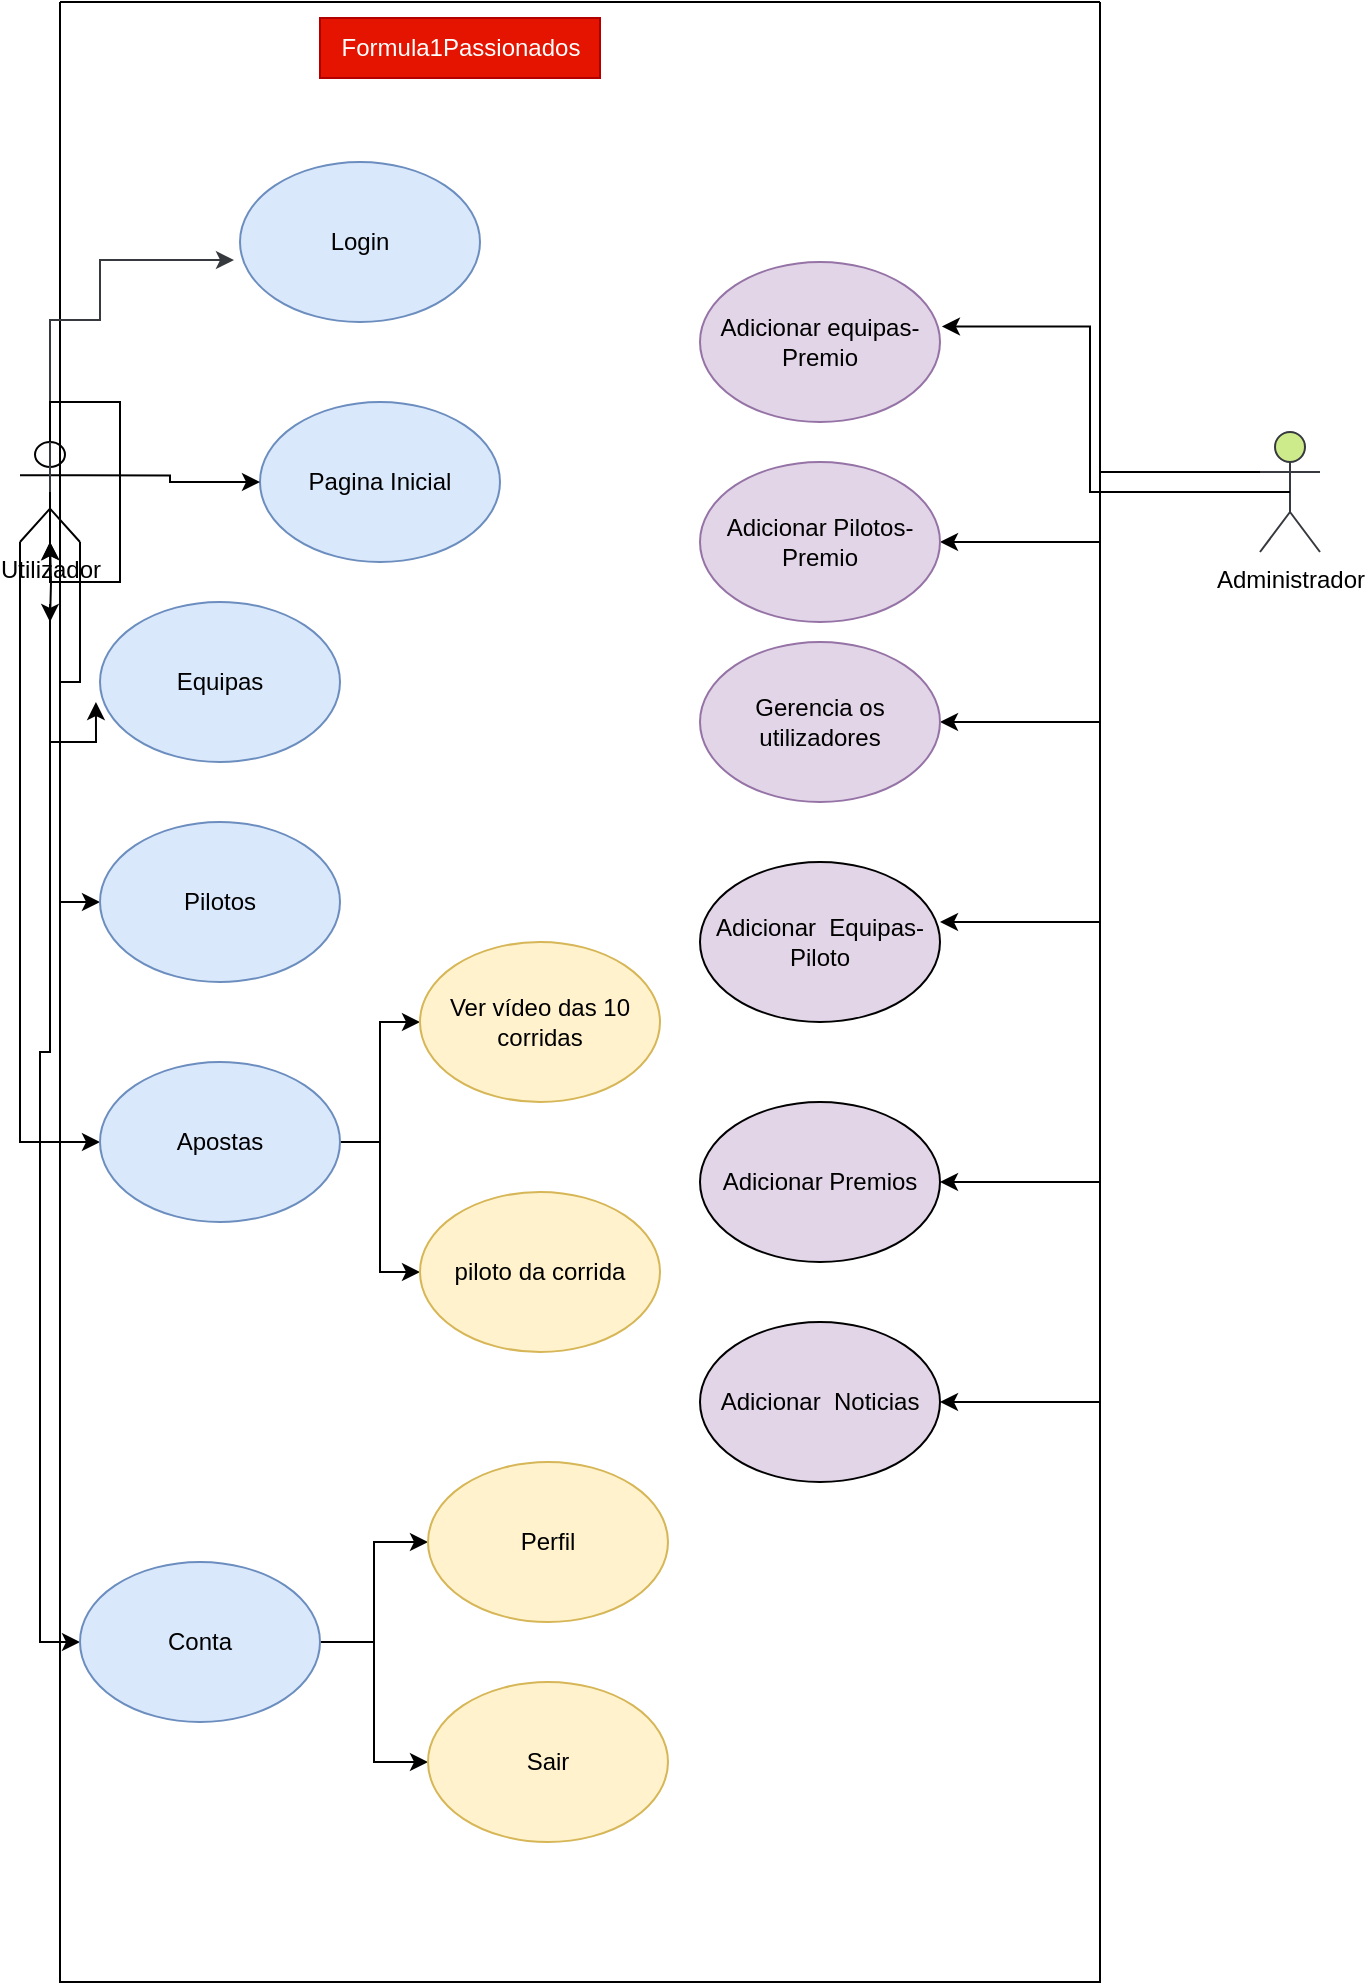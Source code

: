 <mxfile version="22.1.16" type="device">
  <diagram name="Página-1" id="FnIPbZbpuK1aj-cGiWum">
    <mxGraphModel dx="1462" dy="576" grid="1" gridSize="10" guides="1" tooltips="1" connect="1" arrows="1" fold="1" page="1" pageScale="1" pageWidth="827" pageHeight="1169" math="0" shadow="0">
      <root>
        <mxCell id="0" />
        <mxCell id="1" parent="0" />
        <mxCell id="qq2iiKylXy4GbTJGjwxg-13" style="edgeStyle=orthogonalEdgeStyle;rounded=0;orthogonalLoop=1;jettySize=auto;html=1;exitX=1;exitY=1;exitDx=0;exitDy=0;exitPerimeter=0;entryX=0;entryY=0.5;entryDx=0;entryDy=0;" parent="1" source="qq2iiKylXy4GbTJGjwxg-1" target="qq2iiKylXy4GbTJGjwxg-12" edge="1">
          <mxGeometry relative="1" as="geometry">
            <mxPoint x="220" y="410" as="targetPoint" />
          </mxGeometry>
        </mxCell>
        <mxCell id="qq2iiKylXy4GbTJGjwxg-16" style="edgeStyle=orthogonalEdgeStyle;rounded=0;orthogonalLoop=1;jettySize=auto;html=1;exitX=0;exitY=1;exitDx=0;exitDy=0;exitPerimeter=0;entryX=0;entryY=0.5;entryDx=0;entryDy=0;" parent="1" source="qq2iiKylXy4GbTJGjwxg-1" target="qq2iiKylXy4GbTJGjwxg-15" edge="1">
          <mxGeometry relative="1" as="geometry" />
        </mxCell>
        <mxCell id="qq2iiKylXy4GbTJGjwxg-29" style="edgeStyle=orthogonalEdgeStyle;rounded=0;orthogonalLoop=1;jettySize=auto;html=1;exitX=0.5;exitY=0.5;exitDx=0;exitDy=0;exitPerimeter=0;entryX=0;entryY=0.5;entryDx=0;entryDy=0;" parent="1" source="qq2iiKylXy4GbTJGjwxg-1" target="qq2iiKylXy4GbTJGjwxg-21" edge="1">
          <mxGeometry relative="1" as="geometry" />
        </mxCell>
        <mxCell id="XNWPFkPOzoW7NmKH2UKV-8" value="" style="edgeStyle=orthogonalEdgeStyle;rounded=0;orthogonalLoop=1;jettySize=auto;html=1;" parent="1" source="qq2iiKylXy4GbTJGjwxg-1" edge="1">
          <mxGeometry relative="1" as="geometry">
            <mxPoint x="165" y="310" as="targetPoint" />
          </mxGeometry>
        </mxCell>
        <mxCell id="qq2iiKylXy4GbTJGjwxg-1" value="Utilizador&lt;br&gt;" style="shape=umlActor;verticalLabelPosition=bottom;verticalAlign=top;html=1;outlineConnect=0;" parent="1" vertex="1">
          <mxGeometry x="150" y="220" width="30" height="50" as="geometry" />
        </mxCell>
        <mxCell id="XNWPFkPOzoW7NmKH2UKV-10" style="edgeStyle=orthogonalEdgeStyle;rounded=0;orthogonalLoop=1;jettySize=auto;html=1;exitX=0.5;exitY=0.5;exitDx=0;exitDy=0;exitPerimeter=0;entryX=1;entryY=0.5;entryDx=0;entryDy=0;" parent="1" source="qq2iiKylXy4GbTJGjwxg-2" target="XNWPFkPOzoW7NmKH2UKV-9" edge="1">
          <mxGeometry relative="1" as="geometry" />
        </mxCell>
        <mxCell id="bmfIHHIlSLQ5ksauXujE-3" style="edgeStyle=orthogonalEdgeStyle;rounded=0;orthogonalLoop=1;jettySize=auto;html=1;exitX=0;exitY=0.333;exitDx=0;exitDy=0;exitPerimeter=0;entryX=1;entryY=0.5;entryDx=0;entryDy=0;" edge="1" parent="1" source="qq2iiKylXy4GbTJGjwxg-2" target="XNWPFkPOzoW7NmKH2UKV-11">
          <mxGeometry relative="1" as="geometry" />
        </mxCell>
        <mxCell id="bmfIHHIlSLQ5ksauXujE-9" style="edgeStyle=orthogonalEdgeStyle;rounded=0;orthogonalLoop=1;jettySize=auto;html=1;exitX=0;exitY=0.333;exitDx=0;exitDy=0;exitPerimeter=0;entryX=1;entryY=0.5;entryDx=0;entryDy=0;" edge="1" parent="1" source="qq2iiKylXy4GbTJGjwxg-2" target="bmfIHHIlSLQ5ksauXujE-5">
          <mxGeometry relative="1" as="geometry" />
        </mxCell>
        <mxCell id="bmfIHHIlSLQ5ksauXujE-10" style="edgeStyle=orthogonalEdgeStyle;rounded=0;orthogonalLoop=1;jettySize=auto;html=1;exitX=0;exitY=0.333;exitDx=0;exitDy=0;exitPerimeter=0;entryX=1;entryY=0.5;entryDx=0;entryDy=0;" edge="1" parent="1" source="qq2iiKylXy4GbTJGjwxg-2" target="bmfIHHIlSLQ5ksauXujE-6">
          <mxGeometry relative="1" as="geometry" />
        </mxCell>
        <mxCell id="qq2iiKylXy4GbTJGjwxg-2" value="Administrador&lt;br&gt;" style="shape=umlActor;verticalLabelPosition=bottom;verticalAlign=top;html=1;outlineConnect=0;fillColor=#cdeb8b;strokeColor=#36393d;" parent="1" vertex="1">
          <mxGeometry x="770" y="215" width="30" height="60" as="geometry" />
        </mxCell>
        <mxCell id="qq2iiKylXy4GbTJGjwxg-4" value="" style="swimlane;startSize=0;" parent="1" vertex="1">
          <mxGeometry x="170" width="520" height="990" as="geometry">
            <mxRectangle x="240" y="30" width="50" height="40" as="alternateBounds" />
          </mxGeometry>
        </mxCell>
        <mxCell id="qq2iiKylXy4GbTJGjwxg-5" value="Formula1Passionados" style="text;html=1;align=center;verticalAlign=middle;resizable=0;points=[];autosize=1;strokeColor=#B20000;fillColor=#e51400;fontColor=#ffffff;" parent="qq2iiKylXy4GbTJGjwxg-4" vertex="1">
          <mxGeometry x="130" y="8" width="140" height="30" as="geometry" />
        </mxCell>
        <mxCell id="qq2iiKylXy4GbTJGjwxg-6" value="Login" style="ellipse;whiteSpace=wrap;html=1;fillColor=#dae8fc;strokeColor=#6c8ebf;" parent="qq2iiKylXy4GbTJGjwxg-4" vertex="1">
          <mxGeometry x="90" y="80" width="120" height="80" as="geometry" />
        </mxCell>
        <mxCell id="qq2iiKylXy4GbTJGjwxg-8" value="Pagina Inicial" style="ellipse;whiteSpace=wrap;html=1;fillColor=#dae8fc;strokeColor=#6c8ebf;" parent="qq2iiKylXy4GbTJGjwxg-4" vertex="1">
          <mxGeometry x="100" y="200" width="120" height="80" as="geometry" />
        </mxCell>
        <mxCell id="qq2iiKylXy4GbTJGjwxg-10" value="Equipas" style="ellipse;whiteSpace=wrap;html=1;fillColor=#dae8fc;strokeColor=#6c8ebf;" parent="qq2iiKylXy4GbTJGjwxg-4" vertex="1">
          <mxGeometry x="20" y="300" width="120" height="80" as="geometry" />
        </mxCell>
        <mxCell id="qq2iiKylXy4GbTJGjwxg-12" value="Pilotos" style="ellipse;whiteSpace=wrap;html=1;fillColor=#dae8fc;strokeColor=#6c8ebf;" parent="qq2iiKylXy4GbTJGjwxg-4" vertex="1">
          <mxGeometry x="20" y="410" width="120" height="80" as="geometry" />
        </mxCell>
        <mxCell id="qq2iiKylXy4GbTJGjwxg-19" style="edgeStyle=orthogonalEdgeStyle;rounded=0;orthogonalLoop=1;jettySize=auto;html=1;exitX=1;exitY=0.5;exitDx=0;exitDy=0;entryX=0;entryY=0.5;entryDx=0;entryDy=0;jumpStyle=gap;" parent="qq2iiKylXy4GbTJGjwxg-4" source="qq2iiKylXy4GbTJGjwxg-15" target="qq2iiKylXy4GbTJGjwxg-17" edge="1">
          <mxGeometry relative="1" as="geometry" />
        </mxCell>
        <mxCell id="qq2iiKylXy4GbTJGjwxg-20" style="edgeStyle=orthogonalEdgeStyle;rounded=0;orthogonalLoop=1;jettySize=auto;html=1;exitX=1;exitY=0.5;exitDx=0;exitDy=0;entryX=0;entryY=0.5;entryDx=0;entryDy=0;" parent="qq2iiKylXy4GbTJGjwxg-4" source="qq2iiKylXy4GbTJGjwxg-15" target="qq2iiKylXy4GbTJGjwxg-18" edge="1">
          <mxGeometry relative="1" as="geometry" />
        </mxCell>
        <mxCell id="qq2iiKylXy4GbTJGjwxg-15" value="Apostas" style="ellipse;whiteSpace=wrap;html=1;fillColor=#dae8fc;strokeColor=#6c8ebf;" parent="qq2iiKylXy4GbTJGjwxg-4" vertex="1">
          <mxGeometry x="20" y="530" width="120" height="80" as="geometry" />
        </mxCell>
        <mxCell id="qq2iiKylXy4GbTJGjwxg-17" value="Ver vídeo das 10 corridas" style="ellipse;whiteSpace=wrap;html=1;fillColor=#fff2cc;strokeColor=#d6b656;" parent="qq2iiKylXy4GbTJGjwxg-4" vertex="1">
          <mxGeometry x="180" y="470" width="120" height="80" as="geometry" />
        </mxCell>
        <mxCell id="qq2iiKylXy4GbTJGjwxg-18" value="piloto da corrida" style="ellipse;whiteSpace=wrap;html=1;fillColor=#fff2cc;strokeColor=#d6b656;" parent="qq2iiKylXy4GbTJGjwxg-4" vertex="1">
          <mxGeometry x="180" y="595" width="120" height="80" as="geometry" />
        </mxCell>
        <mxCell id="qq2iiKylXy4GbTJGjwxg-23" value="" style="edgeStyle=orthogonalEdgeStyle;rounded=0;orthogonalLoop=1;jettySize=auto;html=1;" parent="qq2iiKylXy4GbTJGjwxg-4" source="qq2iiKylXy4GbTJGjwxg-21" target="qq2iiKylXy4GbTJGjwxg-22" edge="1">
          <mxGeometry relative="1" as="geometry" />
        </mxCell>
        <mxCell id="qq2iiKylXy4GbTJGjwxg-28" style="edgeStyle=orthogonalEdgeStyle;rounded=0;orthogonalLoop=1;jettySize=auto;html=1;exitX=1;exitY=0.5;exitDx=0;exitDy=0;entryX=0;entryY=0.5;entryDx=0;entryDy=0;" parent="qq2iiKylXy4GbTJGjwxg-4" source="qq2iiKylXy4GbTJGjwxg-21" target="qq2iiKylXy4GbTJGjwxg-27" edge="1">
          <mxGeometry relative="1" as="geometry" />
        </mxCell>
        <mxCell id="qq2iiKylXy4GbTJGjwxg-21" value="Conta" style="ellipse;whiteSpace=wrap;html=1;fillColor=#dae8fc;strokeColor=#6c8ebf;" parent="qq2iiKylXy4GbTJGjwxg-4" vertex="1">
          <mxGeometry x="10" y="780" width="120" height="80" as="geometry" />
        </mxCell>
        <mxCell id="qq2iiKylXy4GbTJGjwxg-22" value="Perfil" style="ellipse;whiteSpace=wrap;html=1;fillColor=#fff2cc;strokeColor=#d6b656;" parent="qq2iiKylXy4GbTJGjwxg-4" vertex="1">
          <mxGeometry x="184" y="730" width="120" height="80" as="geometry" />
        </mxCell>
        <mxCell id="qq2iiKylXy4GbTJGjwxg-27" value="Sair" style="ellipse;whiteSpace=wrap;html=1;fillColor=#fff2cc;strokeColor=#d6b656;" parent="qq2iiKylXy4GbTJGjwxg-4" vertex="1">
          <mxGeometry x="184" y="840" width="120" height="80" as="geometry" />
        </mxCell>
        <mxCell id="qq2iiKylXy4GbTJGjwxg-30" value="Adicionar equipas-Premio" style="ellipse;whiteSpace=wrap;html=1;fillColor=#e1d5e7;strokeColor=#9673a6;" parent="qq2iiKylXy4GbTJGjwxg-4" vertex="1">
          <mxGeometry x="320" y="130" width="120" height="80" as="geometry" />
        </mxCell>
        <mxCell id="XNWPFkPOzoW7NmKH2UKV-9" value="Adicionar Pilotos-Premio" style="ellipse;whiteSpace=wrap;html=1;fillColor=#e1d5e7;strokeColor=#9673a6;" parent="qq2iiKylXy4GbTJGjwxg-4" vertex="1">
          <mxGeometry x="320" y="230" width="120" height="80" as="geometry" />
        </mxCell>
        <mxCell id="XNWPFkPOzoW7NmKH2UKV-11" value="Gerencia os utilizadores" style="ellipse;whiteSpace=wrap;html=1;fillColor=#e1d5e7;strokeColor=#9673a6;" parent="qq2iiKylXy4GbTJGjwxg-4" vertex="1">
          <mxGeometry x="320" y="320" width="120" height="80" as="geometry" />
        </mxCell>
        <mxCell id="bmfIHHIlSLQ5ksauXujE-4" value="Adicionar&amp;nbsp; Equipas-Piloto" style="ellipse;whiteSpace=wrap;html=1;fillColor=#E1D5E7;" vertex="1" parent="qq2iiKylXy4GbTJGjwxg-4">
          <mxGeometry x="320" y="430" width="120" height="80" as="geometry" />
        </mxCell>
        <mxCell id="bmfIHHIlSLQ5ksauXujE-5" value="Adicionar Premios" style="ellipse;whiteSpace=wrap;html=1;fillColor=#E1D5E7;" vertex="1" parent="qq2iiKylXy4GbTJGjwxg-4">
          <mxGeometry x="320" y="550" width="120" height="80" as="geometry" />
        </mxCell>
        <mxCell id="bmfIHHIlSLQ5ksauXujE-6" value="Adicionar&amp;nbsp; Noticias" style="ellipse;whiteSpace=wrap;html=1;fillColor=#E1D5E7;" vertex="1" parent="qq2iiKylXy4GbTJGjwxg-4">
          <mxGeometry x="320" y="660" width="120" height="80" as="geometry" />
        </mxCell>
        <mxCell id="qq2iiKylXy4GbTJGjwxg-7" style="edgeStyle=orthogonalEdgeStyle;rounded=0;orthogonalLoop=1;jettySize=auto;html=1;exitX=0.5;exitY=0.5;exitDx=0;exitDy=0;exitPerimeter=0;entryX=-0.025;entryY=0.613;entryDx=0;entryDy=0;entryPerimeter=0;fillColor=#ffff88;strokeColor=#36393d;" parent="1" source="qq2iiKylXy4GbTJGjwxg-1" target="qq2iiKylXy4GbTJGjwxg-6" edge="1">
          <mxGeometry relative="1" as="geometry">
            <Array as="points">
              <mxPoint x="165" y="159" />
              <mxPoint x="190" y="159" />
              <mxPoint x="190" y="129" />
            </Array>
          </mxGeometry>
        </mxCell>
        <mxCell id="qq2iiKylXy4GbTJGjwxg-9" style="edgeStyle=orthogonalEdgeStyle;rounded=0;orthogonalLoop=1;jettySize=auto;html=1;exitX=1;exitY=0.333;exitDx=0;exitDy=0;exitPerimeter=0;entryX=0;entryY=0.5;entryDx=0;entryDy=0;" parent="1" source="qq2iiKylXy4GbTJGjwxg-1" target="qq2iiKylXy4GbTJGjwxg-8" edge="1">
          <mxGeometry relative="1" as="geometry">
            <mxPoint x="260" y="270" as="targetPoint" />
          </mxGeometry>
        </mxCell>
        <mxCell id="qq2iiKylXy4GbTJGjwxg-11" style="edgeStyle=orthogonalEdgeStyle;rounded=0;orthogonalLoop=1;jettySize=auto;html=1;entryX=-0.017;entryY=0.625;entryDx=0;entryDy=0;entryPerimeter=0;" parent="1" target="qq2iiKylXy4GbTJGjwxg-10" edge="1">
          <mxGeometry relative="1" as="geometry">
            <Array as="points">
              <mxPoint x="165" y="370" />
            </Array>
            <mxPoint x="165" y="260" as="sourcePoint" />
          </mxGeometry>
        </mxCell>
        <mxCell id="XNWPFkPOzoW7NmKH2UKV-1" value="&amp;nbsp;" style="edgeLabel;html=1;align=center;verticalAlign=middle;resizable=0;points=[];" parent="qq2iiKylXy4GbTJGjwxg-11" vertex="1" connectable="0">
          <mxGeometry x="-0.557" y="-1" relative="1" as="geometry">
            <mxPoint as="offset" />
          </mxGeometry>
        </mxCell>
        <mxCell id="XNWPFkPOzoW7NmKH2UKV-5" value="" style="edgeStyle=orthogonalEdgeStyle;rounded=0;orthogonalLoop=1;jettySize=auto;html=1;" parent="1" target="qq2iiKylXy4GbTJGjwxg-1" edge="1">
          <mxGeometry relative="1" as="geometry">
            <mxPoint x="165" y="310" as="sourcePoint" />
          </mxGeometry>
        </mxCell>
        <mxCell id="XNWPFkPOzoW7NmKH2UKV-7" style="edgeStyle=orthogonalEdgeStyle;rounded=0;orthogonalLoop=1;jettySize=auto;html=1;exitX=0.5;exitY=0;exitDx=0;exitDy=0;exitPerimeter=0;" parent="1" source="qq2iiKylXy4GbTJGjwxg-1" target="qq2iiKylXy4GbTJGjwxg-1" edge="1">
          <mxGeometry relative="1" as="geometry" />
        </mxCell>
        <mxCell id="bmfIHHIlSLQ5ksauXujE-7" style="edgeStyle=orthogonalEdgeStyle;rounded=0;orthogonalLoop=1;jettySize=auto;html=1;exitX=0;exitY=0.333;exitDx=0;exitDy=0;exitPerimeter=0;entryX=1;entryY=0.375;entryDx=0;entryDy=0;entryPerimeter=0;" edge="1" parent="1" source="qq2iiKylXy4GbTJGjwxg-2" target="bmfIHHIlSLQ5ksauXujE-4">
          <mxGeometry relative="1" as="geometry" />
        </mxCell>
        <mxCell id="bmfIHHIlSLQ5ksauXujE-11" style="edgeStyle=orthogonalEdgeStyle;rounded=0;orthogonalLoop=1;jettySize=auto;html=1;exitX=0.5;exitY=0.5;exitDx=0;exitDy=0;exitPerimeter=0;entryX=1.008;entryY=0.403;entryDx=0;entryDy=0;entryPerimeter=0;" edge="1" parent="1" source="qq2iiKylXy4GbTJGjwxg-2" target="qq2iiKylXy4GbTJGjwxg-30">
          <mxGeometry relative="1" as="geometry">
            <Array as="points">
              <mxPoint x="685" y="245" />
              <mxPoint x="685" y="162" />
            </Array>
          </mxGeometry>
        </mxCell>
      </root>
    </mxGraphModel>
  </diagram>
</mxfile>
